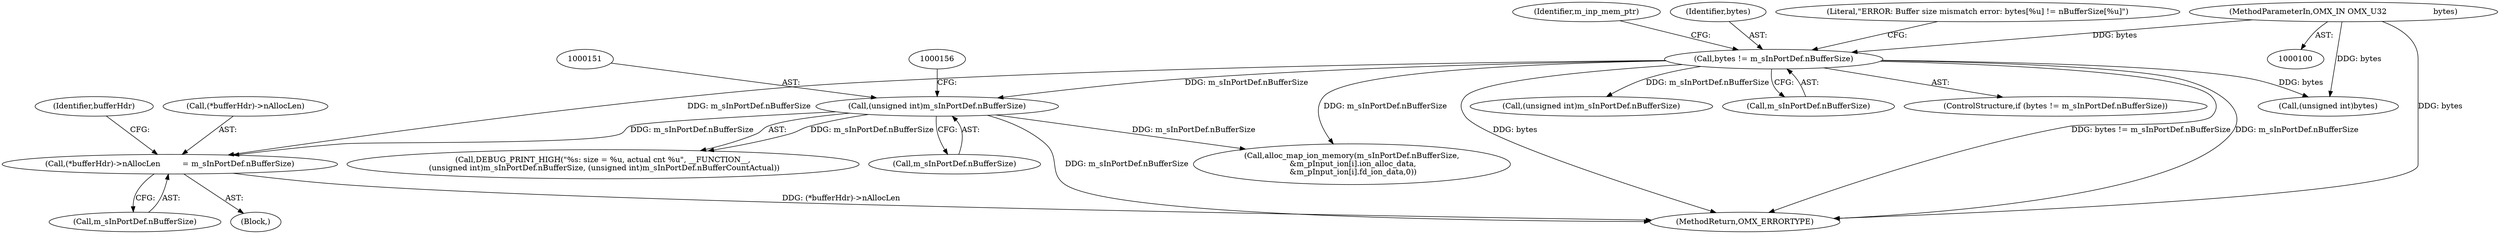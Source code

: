 digraph "0_Android_d575ecf607056d8e3328ef2eb56c52e98f81e87d@pointer" {
"1000314" [label="(Call,(*bufferHdr)->nAllocLen         = m_sInPortDef.nBufferSize)"];
"1000150" [label="(Call,(unsigned int)m_sInPortDef.nBufferSize)"];
"1000125" [label="(Call,bytes != m_sInPortDef.nBufferSize)"];
"1000105" [label="(MethodParameterIn,OMX_IN OMX_U32                   bytes)"];
"1000147" [label="(Call,DEBUG_PRINT_HIGH(\"%s: size = %u, actual cnt %u\", __FUNCTION__,\n (unsigned int)m_sInPortDef.nBufferSize, (unsigned int)m_sInPortDef.nBufferCountActual))"];
"1000136" [label="(Call,(unsigned int)m_sInPortDef.nBufferSize)"];
"1000292" [label="(Block,)"];
"1000351" [label="(Call,alloc_map_ion_memory(m_sInPortDef.nBufferSize,\n &m_pInput_ion[i].ion_alloc_data,\n &m_pInput_ion[i].fd_ion_data,0))"];
"1000127" [label="(Call,m_sInPortDef.nBufferSize)"];
"1000105" [label="(MethodParameterIn,OMX_IN OMX_U32                   bytes)"];
"1000145" [label="(Identifier,m_inp_mem_ptr)"];
"1000548" [label="(MethodReturn,OMX_ERRORTYPE)"];
"1000319" [label="(Call,m_sInPortDef.nBufferSize)"];
"1000314" [label="(Call,(*bufferHdr)->nAllocLen         = m_sInPortDef.nBufferSize)"];
"1000126" [label="(Identifier,bytes)"];
"1000133" [label="(Call,(unsigned int)bytes)"];
"1000325" [label="(Identifier,bufferHdr)"];
"1000125" [label="(Call,bytes != m_sInPortDef.nBufferSize)"];
"1000132" [label="(Literal,\"ERROR: Buffer size mismatch error: bytes[%u] != nBufferSize[%u]\")"];
"1000315" [label="(Call,(*bufferHdr)->nAllocLen)"];
"1000150" [label="(Call,(unsigned int)m_sInPortDef.nBufferSize)"];
"1000124" [label="(ControlStructure,if (bytes != m_sInPortDef.nBufferSize))"];
"1000152" [label="(Call,m_sInPortDef.nBufferSize)"];
"1000314" -> "1000292"  [label="AST: "];
"1000314" -> "1000319"  [label="CFG: "];
"1000315" -> "1000314"  [label="AST: "];
"1000319" -> "1000314"  [label="AST: "];
"1000325" -> "1000314"  [label="CFG: "];
"1000314" -> "1000548"  [label="DDG: (*bufferHdr)->nAllocLen"];
"1000150" -> "1000314"  [label="DDG: m_sInPortDef.nBufferSize"];
"1000125" -> "1000314"  [label="DDG: m_sInPortDef.nBufferSize"];
"1000150" -> "1000147"  [label="AST: "];
"1000150" -> "1000152"  [label="CFG: "];
"1000151" -> "1000150"  [label="AST: "];
"1000152" -> "1000150"  [label="AST: "];
"1000156" -> "1000150"  [label="CFG: "];
"1000150" -> "1000548"  [label="DDG: m_sInPortDef.nBufferSize"];
"1000150" -> "1000147"  [label="DDG: m_sInPortDef.nBufferSize"];
"1000125" -> "1000150"  [label="DDG: m_sInPortDef.nBufferSize"];
"1000150" -> "1000351"  [label="DDG: m_sInPortDef.nBufferSize"];
"1000125" -> "1000124"  [label="AST: "];
"1000125" -> "1000127"  [label="CFG: "];
"1000126" -> "1000125"  [label="AST: "];
"1000127" -> "1000125"  [label="AST: "];
"1000132" -> "1000125"  [label="CFG: "];
"1000145" -> "1000125"  [label="CFG: "];
"1000125" -> "1000548"  [label="DDG: bytes"];
"1000125" -> "1000548"  [label="DDG: bytes != m_sInPortDef.nBufferSize"];
"1000125" -> "1000548"  [label="DDG: m_sInPortDef.nBufferSize"];
"1000105" -> "1000125"  [label="DDG: bytes"];
"1000125" -> "1000133"  [label="DDG: bytes"];
"1000125" -> "1000136"  [label="DDG: m_sInPortDef.nBufferSize"];
"1000125" -> "1000351"  [label="DDG: m_sInPortDef.nBufferSize"];
"1000105" -> "1000100"  [label="AST: "];
"1000105" -> "1000548"  [label="DDG: bytes"];
"1000105" -> "1000133"  [label="DDG: bytes"];
}

